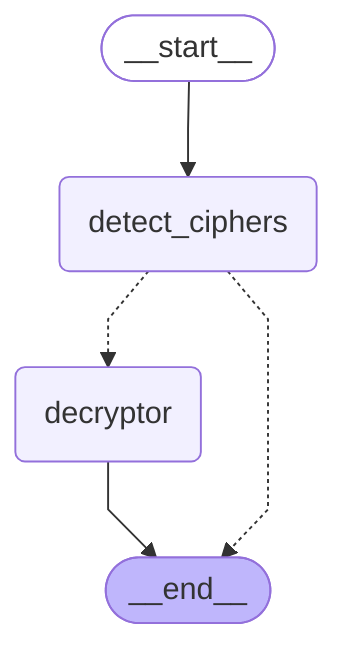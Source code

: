 %%{init: {'flowchart': {'curve': 'linear'}}}%%
graph TD;
	__start__([<p>__start__</p>]):::first
	detect_ciphers(detect_ciphers)
	decryptor(decryptor)
	__end__([<p>__end__</p>]):::last
	__start__ --> detect_ciphers;
	decryptor --> __end__;
	detect_ciphers -.-> __end__;
	detect_ciphers -.-> decryptor;
	classDef default fill:#f2f0ff,line-height:1.2
	classDef first fill-opacity:0
	classDef last fill:#bfb6fc